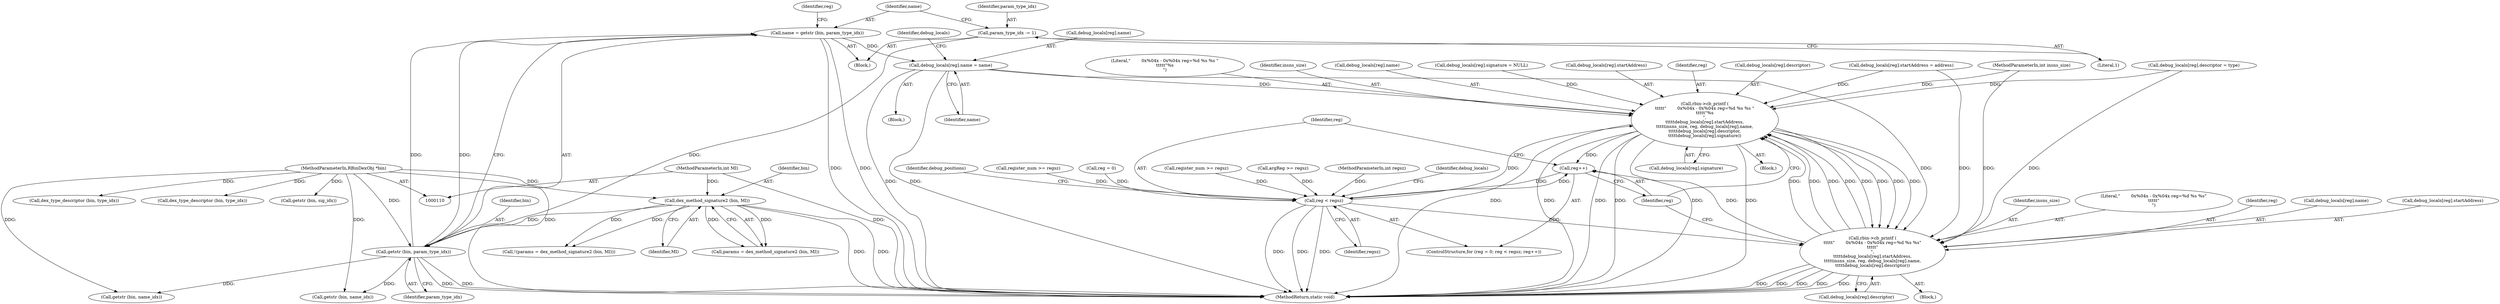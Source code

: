 digraph "0_radare2_ad55822430a03fe075221b543efb434567e9e431@API" {
"1000334" [label="(Call,name = getstr (bin, param_type_idx))"];
"1000336" [label="(Call,getstr (bin, param_type_idx))"];
"1000285" [label="(Call,dex_method_signature2 (bin, MI))"];
"1000112" [label="(MethodParameterIn,RBinDexObj *bin)"];
"1000114" [label="(MethodParameterIn,int MI)"];
"1000331" [label="(Call,param_type_idx -= 1)"];
"1000361" [label="(Call,debug_locals[reg].name = name)"];
"1001134" [label="(Call,rbin->cb_printf (\n\t\t\t\t\t\"        0x%04x - 0x%04x reg=%d %s %s \"\n\t\t\t\t\t\"%s\n\",\n\t\t\t\t\tdebug_locals[reg].startAddress,\n\t\t\t\t\tinsns_size, reg, debug_locals[reg].name,\n\t\t\t\t\tdebug_locals[reg].descriptor,\n\t\t\t\t\tdebug_locals[reg].signature))"];
"1001117" [label="(Call,reg++)"];
"1001114" [label="(Call,reg < regsz)"];
"1001160" [label="(Call,rbin->cb_printf (\n\t\t\t\t\t\"        0x%04x - 0x%04x reg=%d %s %s\"\n\t\t\t\t\t\"\n\",\n\t\t\t\t\tdebug_locals[reg].startAddress,\n\t\t\t\t\tinsns_size, reg, debug_locals[reg].name,\n\t\t\t\t\tdebug_locals[reg].descriptor))"];
"1000283" [label="(Call,params = dex_method_signature2 (bin, MI))"];
"1000361" [label="(Call,debug_locals[reg].name = name)"];
"1000338" [label="(Identifier,param_type_idx)"];
"1000336" [label="(Call,getstr (bin, param_type_idx))"];
"1000575" [label="(Call,getstr (bin, name_idx))"];
"1000114" [label="(MethodParameterIn,int MI)"];
"1001116" [label="(Identifier,regsz)"];
"1000285" [label="(Call,dex_method_signature2 (bin, MI))"];
"1000584" [label="(Call,dex_type_descriptor (bin, type_idx))"];
"1001135" [label="(Literal,\"        0x%04x - 0x%04x reg=%d %s %s \"\n\t\t\t\t\t\"%s\n\")"];
"1000118" [label="(MethodParameterIn,int insns_size)"];
"1000367" [label="(Identifier,name)"];
"1000368" [label="(Call,debug_locals[reg].descriptor = type)"];
"1001117" [label="(Call,reg++)"];
"1001141" [label="(Identifier,insns_size)"];
"1000286" [label="(Identifier,bin)"];
"1001143" [label="(Call,debug_locals[reg].name)"];
"1000760" [label="(Call,dex_type_descriptor (bin, type_idx))"];
"1001153" [label="(Call,debug_locals[reg].signature)"];
"1001114" [label="(Call,reg < regsz)"];
"1000333" [label="(Literal,1)"];
"1000337" [label="(Identifier,bin)"];
"1001110" [label="(ControlStructure,for (reg = 0; reg < regsz; reg++))"];
"1000335" [label="(Identifier,name)"];
"1000776" [label="(Call,getstr (bin, sig_idx))"];
"1000120" [label="(MethodParameterIn,int regsz)"];
"1001123" [label="(Identifier,debug_locals)"];
"1001180" [label="(Identifier,debug_positions)"];
"1000485" [label="(Call,register_num >= regsz)"];
"1001111" [label="(Call,reg = 0)"];
"1000302" [label="(Block,)"];
"1000375" [label="(Call,debug_locals[reg].signature = NULL)"];
"1001167" [label="(Identifier,insns_size)"];
"1000382" [label="(Call,debug_locals[reg].startAddress = address)"];
"1000112" [label="(MethodParameterIn,RBinDexObj *bin)"];
"1001161" [label="(Literal,\"        0x%04x - 0x%04x reg=%d %s %s\"\n\t\t\t\t\t\"\n\")"];
"1000332" [label="(Identifier,param_type_idx)"];
"1001174" [label="(Call,debug_locals[reg].descriptor)"];
"1001168" [label="(Identifier,reg)"];
"1001169" [label="(Call,debug_locals[reg].name)"];
"1000282" [label="(Call,!(params = dex_method_signature2 (bin, MI)))"];
"1000371" [label="(Identifier,debug_locals)"];
"1000331" [label="(Call,param_type_idx -= 1)"];
"1001160" [label="(Call,rbin->cb_printf (\n\t\t\t\t\t\"        0x%04x - 0x%04x reg=%d %s %s\"\n\t\t\t\t\t\"\n\",\n\t\t\t\t\tdebug_locals[reg].startAddress,\n\t\t\t\t\tinsns_size, reg, debug_locals[reg].name,\n\t\t\t\t\tdebug_locals[reg].descriptor))"];
"1000362" [label="(Call,debug_locals[reg].name)"];
"1001118" [label="(Identifier,reg)"];
"1001159" [label="(Block,)"];
"1001162" [label="(Call,debug_locals[reg].startAddress)"];
"1000287" [label="(Identifier,MI)"];
"1001185" [label="(MethodReturn,static void)"];
"1000340" [label="(Identifier,reg)"];
"1001136" [label="(Call,debug_locals[reg].startAddress)"];
"1001142" [label="(Identifier,reg)"];
"1001148" [label="(Call,debug_locals[reg].descriptor)"];
"1001115" [label="(Identifier,reg)"];
"1000661" [label="(Call,register_num >= regsz)"];
"1000360" [label="(Block,)"];
"1000334" [label="(Call,name = getstr (bin, param_type_idx))"];
"1000305" [label="(Call,argReg >= regsz)"];
"1001133" [label="(Block,)"];
"1001134" [label="(Call,rbin->cb_printf (\n\t\t\t\t\t\"        0x%04x - 0x%04x reg=%d %s %s \"\n\t\t\t\t\t\"%s\n\",\n\t\t\t\t\tdebug_locals[reg].startAddress,\n\t\t\t\t\tinsns_size, reg, debug_locals[reg].name,\n\t\t\t\t\tdebug_locals[reg].descriptor,\n\t\t\t\t\tdebug_locals[reg].signature))"];
"1000751" [label="(Call,getstr (bin, name_idx))"];
"1000334" -> "1000302"  [label="AST: "];
"1000334" -> "1000336"  [label="CFG: "];
"1000335" -> "1000334"  [label="AST: "];
"1000336" -> "1000334"  [label="AST: "];
"1000340" -> "1000334"  [label="CFG: "];
"1000334" -> "1001185"  [label="DDG: "];
"1000334" -> "1001185"  [label="DDG: "];
"1000336" -> "1000334"  [label="DDG: "];
"1000336" -> "1000334"  [label="DDG: "];
"1000334" -> "1000361"  [label="DDG: "];
"1000336" -> "1000338"  [label="CFG: "];
"1000337" -> "1000336"  [label="AST: "];
"1000338" -> "1000336"  [label="AST: "];
"1000336" -> "1001185"  [label="DDG: "];
"1000336" -> "1001185"  [label="DDG: "];
"1000285" -> "1000336"  [label="DDG: "];
"1000112" -> "1000336"  [label="DDG: "];
"1000331" -> "1000336"  [label="DDG: "];
"1000336" -> "1000575"  [label="DDG: "];
"1000336" -> "1000751"  [label="DDG: "];
"1000285" -> "1000283"  [label="AST: "];
"1000285" -> "1000287"  [label="CFG: "];
"1000286" -> "1000285"  [label="AST: "];
"1000287" -> "1000285"  [label="AST: "];
"1000283" -> "1000285"  [label="CFG: "];
"1000285" -> "1001185"  [label="DDG: "];
"1000285" -> "1001185"  [label="DDG: "];
"1000285" -> "1000282"  [label="DDG: "];
"1000285" -> "1000282"  [label="DDG: "];
"1000285" -> "1000283"  [label="DDG: "];
"1000285" -> "1000283"  [label="DDG: "];
"1000112" -> "1000285"  [label="DDG: "];
"1000114" -> "1000285"  [label="DDG: "];
"1000112" -> "1000110"  [label="AST: "];
"1000112" -> "1001185"  [label="DDG: "];
"1000112" -> "1000575"  [label="DDG: "];
"1000112" -> "1000584"  [label="DDG: "];
"1000112" -> "1000751"  [label="DDG: "];
"1000112" -> "1000760"  [label="DDG: "];
"1000112" -> "1000776"  [label="DDG: "];
"1000114" -> "1000110"  [label="AST: "];
"1000114" -> "1001185"  [label="DDG: "];
"1000331" -> "1000302"  [label="AST: "];
"1000331" -> "1000333"  [label="CFG: "];
"1000332" -> "1000331"  [label="AST: "];
"1000333" -> "1000331"  [label="AST: "];
"1000335" -> "1000331"  [label="CFG: "];
"1000361" -> "1000360"  [label="AST: "];
"1000361" -> "1000367"  [label="CFG: "];
"1000362" -> "1000361"  [label="AST: "];
"1000367" -> "1000361"  [label="AST: "];
"1000371" -> "1000361"  [label="CFG: "];
"1000361" -> "1001185"  [label="DDG: "];
"1000361" -> "1001185"  [label="DDG: "];
"1000361" -> "1001134"  [label="DDG: "];
"1000361" -> "1001160"  [label="DDG: "];
"1001134" -> "1001133"  [label="AST: "];
"1001134" -> "1001153"  [label="CFG: "];
"1001135" -> "1001134"  [label="AST: "];
"1001136" -> "1001134"  [label="AST: "];
"1001141" -> "1001134"  [label="AST: "];
"1001142" -> "1001134"  [label="AST: "];
"1001143" -> "1001134"  [label="AST: "];
"1001148" -> "1001134"  [label="AST: "];
"1001153" -> "1001134"  [label="AST: "];
"1001118" -> "1001134"  [label="CFG: "];
"1001134" -> "1001185"  [label="DDG: "];
"1001134" -> "1001185"  [label="DDG: "];
"1001134" -> "1001185"  [label="DDG: "];
"1001134" -> "1001185"  [label="DDG: "];
"1001134" -> "1001185"  [label="DDG: "];
"1001134" -> "1001185"  [label="DDG: "];
"1001134" -> "1001117"  [label="DDG: "];
"1000382" -> "1001134"  [label="DDG: "];
"1001160" -> "1001134"  [label="DDG: "];
"1001160" -> "1001134"  [label="DDG: "];
"1001160" -> "1001134"  [label="DDG: "];
"1001160" -> "1001134"  [label="DDG: "];
"1000118" -> "1001134"  [label="DDG: "];
"1001114" -> "1001134"  [label="DDG: "];
"1000368" -> "1001134"  [label="DDG: "];
"1000375" -> "1001134"  [label="DDG: "];
"1001134" -> "1001160"  [label="DDG: "];
"1001134" -> "1001160"  [label="DDG: "];
"1001134" -> "1001160"  [label="DDG: "];
"1001134" -> "1001160"  [label="DDG: "];
"1001117" -> "1001110"  [label="AST: "];
"1001117" -> "1001118"  [label="CFG: "];
"1001118" -> "1001117"  [label="AST: "];
"1001115" -> "1001117"  [label="CFG: "];
"1001117" -> "1001114"  [label="DDG: "];
"1001160" -> "1001117"  [label="DDG: "];
"1001114" -> "1001117"  [label="DDG: "];
"1001114" -> "1001110"  [label="AST: "];
"1001114" -> "1001116"  [label="CFG: "];
"1001115" -> "1001114"  [label="AST: "];
"1001116" -> "1001114"  [label="AST: "];
"1001123" -> "1001114"  [label="CFG: "];
"1001180" -> "1001114"  [label="CFG: "];
"1001114" -> "1001185"  [label="DDG: "];
"1001114" -> "1001185"  [label="DDG: "];
"1001114" -> "1001185"  [label="DDG: "];
"1001111" -> "1001114"  [label="DDG: "];
"1000661" -> "1001114"  [label="DDG: "];
"1000485" -> "1001114"  [label="DDG: "];
"1000305" -> "1001114"  [label="DDG: "];
"1000120" -> "1001114"  [label="DDG: "];
"1001114" -> "1001160"  [label="DDG: "];
"1001160" -> "1001159"  [label="AST: "];
"1001160" -> "1001174"  [label="CFG: "];
"1001161" -> "1001160"  [label="AST: "];
"1001162" -> "1001160"  [label="AST: "];
"1001167" -> "1001160"  [label="AST: "];
"1001168" -> "1001160"  [label="AST: "];
"1001169" -> "1001160"  [label="AST: "];
"1001174" -> "1001160"  [label="AST: "];
"1001118" -> "1001160"  [label="CFG: "];
"1001160" -> "1001185"  [label="DDG: "];
"1001160" -> "1001185"  [label="DDG: "];
"1001160" -> "1001185"  [label="DDG: "];
"1001160" -> "1001185"  [label="DDG: "];
"1001160" -> "1001185"  [label="DDG: "];
"1000382" -> "1001160"  [label="DDG: "];
"1000118" -> "1001160"  [label="DDG: "];
"1000368" -> "1001160"  [label="DDG: "];
}
